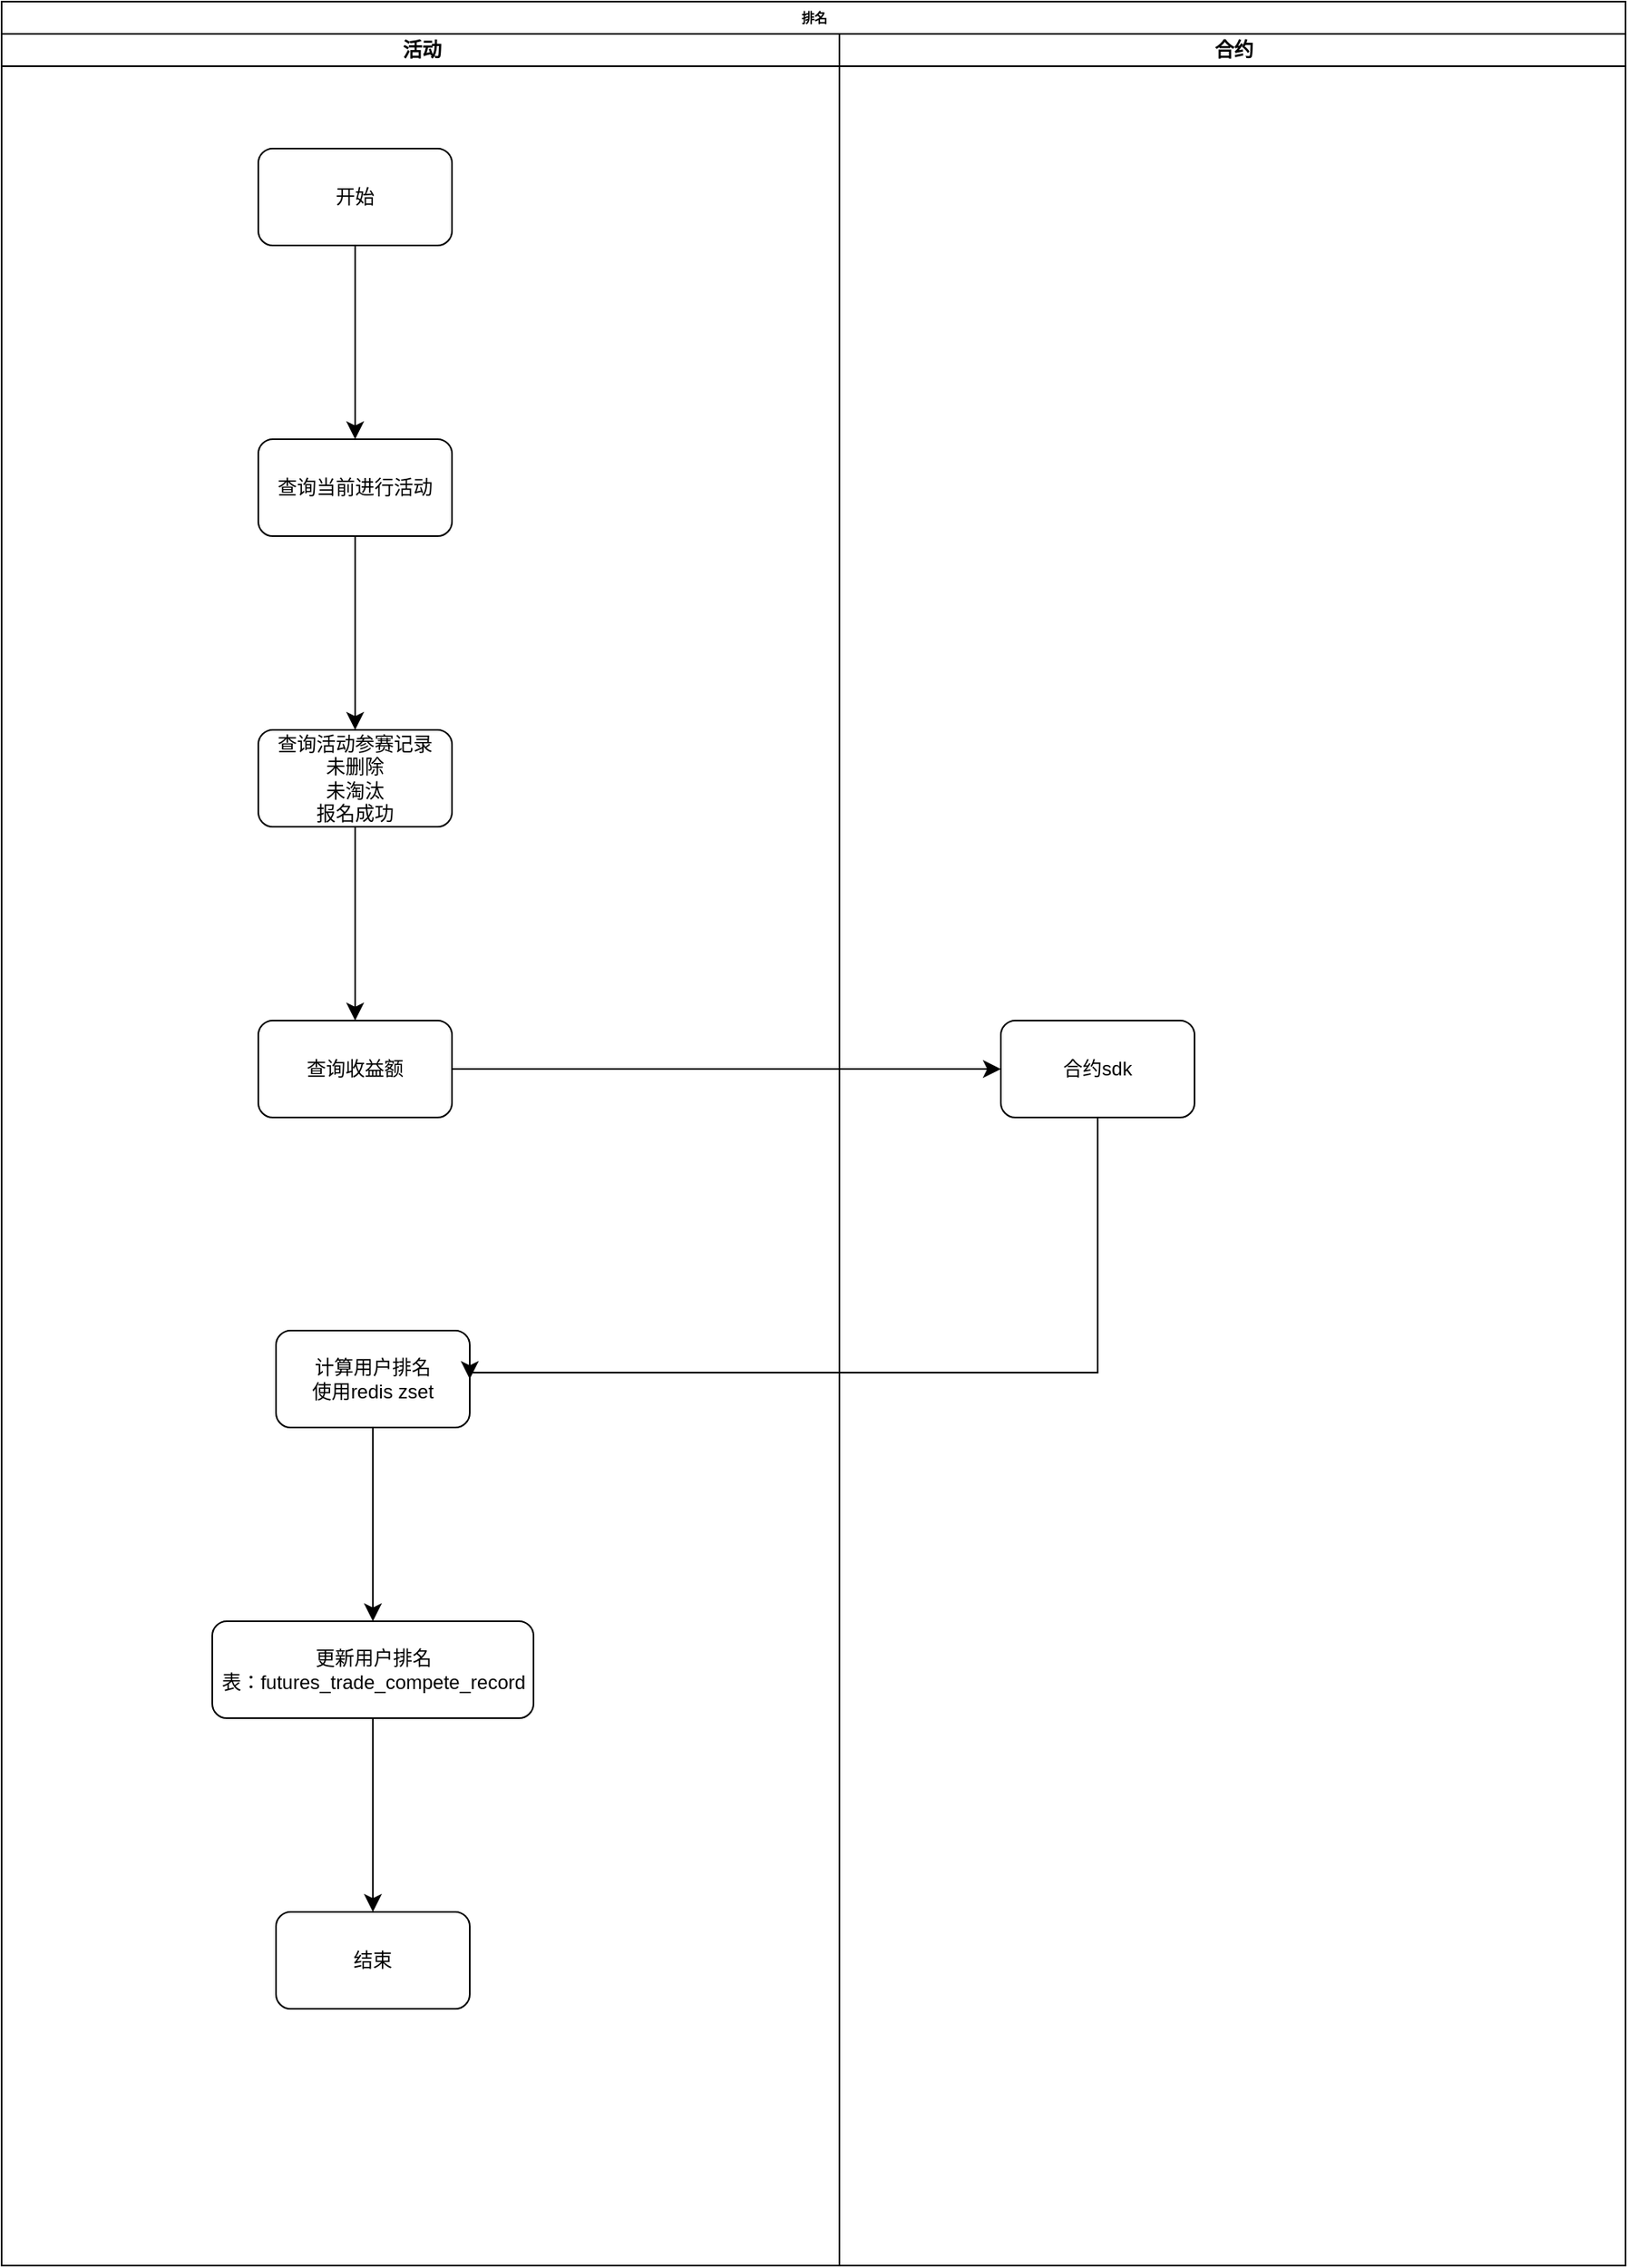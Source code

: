 <mxfile version="24.2.3" type="github">
  <diagram name="Page-1" id="74e2e168-ea6b-b213-b513-2b3c1d86103e">
    <mxGraphModel dx="954" dy="739" grid="0" gridSize="10" guides="1" tooltips="1" connect="1" arrows="1" fold="1" page="1" pageScale="1" pageWidth="1100" pageHeight="850" background="none" math="0" shadow="0">
      <root>
        <mxCell id="0" />
        <mxCell id="1" parent="0" />
        <mxCell id="77e6c97f196da883-1" value="排名" style="swimlane;html=1;childLayout=stackLayout;startSize=20;rounded=0;shadow=0;labelBackgroundColor=none;strokeWidth=1;fontFamily=Verdana;fontSize=8;align=center;" parent="1" vertex="1">
          <mxGeometry x="70" y="40" width="1006" height="1402" as="geometry" />
        </mxCell>
        <mxCell id="77e6c97f196da883-2" value="活动" style="swimlane;html=1;startSize=20;" parent="77e6c97f196da883-1" vertex="1">
          <mxGeometry y="20" width="519" height="1382" as="geometry" />
        </mxCell>
        <mxCell id="7HxZAh4jDL76YrdutOJW-3" value="" style="edgeStyle=none;curved=1;rounded=0;orthogonalLoop=1;jettySize=auto;html=1;fontSize=12;startSize=8;endSize=8;" edge="1" parent="77e6c97f196da883-2" source="7HxZAh4jDL76YrdutOJW-1" target="7HxZAh4jDL76YrdutOJW-2">
          <mxGeometry relative="1" as="geometry" />
        </mxCell>
        <mxCell id="7HxZAh4jDL76YrdutOJW-1" value="开始" style="rounded=1;whiteSpace=wrap;html=1;" vertex="1" parent="77e6c97f196da883-2">
          <mxGeometry x="159" y="71" width="120" height="60" as="geometry" />
        </mxCell>
        <mxCell id="7HxZAh4jDL76YrdutOJW-5" value="" style="edgeStyle=none;curved=1;rounded=0;orthogonalLoop=1;jettySize=auto;html=1;fontSize=12;startSize=8;endSize=8;" edge="1" parent="77e6c97f196da883-2" source="7HxZAh4jDL76YrdutOJW-2" target="7HxZAh4jDL76YrdutOJW-4">
          <mxGeometry relative="1" as="geometry" />
        </mxCell>
        <mxCell id="7HxZAh4jDL76YrdutOJW-2" value="查询当前进行活动" style="whiteSpace=wrap;html=1;rounded=1;" vertex="1" parent="77e6c97f196da883-2">
          <mxGeometry x="159" y="251" width="120" height="60" as="geometry" />
        </mxCell>
        <mxCell id="7HxZAh4jDL76YrdutOJW-7" value="" style="edgeStyle=none;curved=1;rounded=0;orthogonalLoop=1;jettySize=auto;html=1;fontSize=12;startSize=8;endSize=8;" edge="1" parent="77e6c97f196da883-2" source="7HxZAh4jDL76YrdutOJW-4" target="7HxZAh4jDL76YrdutOJW-6">
          <mxGeometry relative="1" as="geometry" />
        </mxCell>
        <mxCell id="7HxZAh4jDL76YrdutOJW-4" value="查询活动参赛记录&lt;div&gt;未删除&lt;/div&gt;&lt;div&gt;未淘汰&lt;/div&gt;&lt;div&gt;报名成功&lt;/div&gt;" style="whiteSpace=wrap;html=1;rounded=1;" vertex="1" parent="77e6c97f196da883-2">
          <mxGeometry x="159" y="431" width="120" height="60" as="geometry" />
        </mxCell>
        <mxCell id="7HxZAh4jDL76YrdutOJW-6" value="查询收益额" style="whiteSpace=wrap;html=1;rounded=1;" vertex="1" parent="77e6c97f196da883-2">
          <mxGeometry x="159" y="611" width="120" height="60" as="geometry" />
        </mxCell>
        <mxCell id="7HxZAh4jDL76YrdutOJW-14" value="" style="edgeStyle=none;curved=1;rounded=0;orthogonalLoop=1;jettySize=auto;html=1;fontSize=12;startSize=8;endSize=8;" edge="1" parent="77e6c97f196da883-2" source="7HxZAh4jDL76YrdutOJW-10" target="7HxZAh4jDL76YrdutOJW-13">
          <mxGeometry relative="1" as="geometry" />
        </mxCell>
        <mxCell id="7HxZAh4jDL76YrdutOJW-10" value="计算用户排名&lt;div&gt;使用redis zset&lt;/div&gt;" style="whiteSpace=wrap;html=1;rounded=1;" vertex="1" parent="77e6c97f196da883-2">
          <mxGeometry x="170" y="803" width="120" height="60" as="geometry" />
        </mxCell>
        <mxCell id="7HxZAh4jDL76YrdutOJW-17" value="" style="edgeStyle=none;curved=1;rounded=0;orthogonalLoop=1;jettySize=auto;html=1;fontSize=12;startSize=8;endSize=8;" edge="1" parent="77e6c97f196da883-2" source="7HxZAh4jDL76YrdutOJW-13" target="7HxZAh4jDL76YrdutOJW-16">
          <mxGeometry relative="1" as="geometry" />
        </mxCell>
        <mxCell id="7HxZAh4jDL76YrdutOJW-13" value="更新用户排名&lt;div&gt;表：futures_trade_compete_record&lt;/div&gt;" style="whiteSpace=wrap;html=1;rounded=1;" vertex="1" parent="77e6c97f196da883-2">
          <mxGeometry x="130.5" y="983" width="199" height="60" as="geometry" />
        </mxCell>
        <mxCell id="7HxZAh4jDL76YrdutOJW-16" value="&lt;div&gt;结束&lt;/div&gt;" style="whiteSpace=wrap;html=1;rounded=1;" vertex="1" parent="77e6c97f196da883-2">
          <mxGeometry x="170" y="1163" width="120" height="60" as="geometry" />
        </mxCell>
        <mxCell id="77e6c97f196da883-3" value="合约" style="swimlane;html=1;startSize=20;" parent="77e6c97f196da883-1" vertex="1">
          <mxGeometry x="519" y="20" width="487" height="1382" as="geometry" />
        </mxCell>
        <mxCell id="7HxZAh4jDL76YrdutOJW-8" value="合约sdk" style="whiteSpace=wrap;html=1;rounded=1;" vertex="1" parent="77e6c97f196da883-3">
          <mxGeometry x="100" y="611" width="120" height="60" as="geometry" />
        </mxCell>
        <mxCell id="7HxZAh4jDL76YrdutOJW-9" value="" style="edgeStyle=none;curved=1;rounded=0;orthogonalLoop=1;jettySize=auto;html=1;fontSize=12;startSize=8;endSize=8;" edge="1" parent="77e6c97f196da883-1" source="7HxZAh4jDL76YrdutOJW-6" target="7HxZAh4jDL76YrdutOJW-8">
          <mxGeometry relative="1" as="geometry" />
        </mxCell>
        <mxCell id="7HxZAh4jDL76YrdutOJW-12" value="" style="edgeStyle=segmentEdgeStyle;endArrow=classic;html=1;curved=0;rounded=0;endSize=8;startSize=8;sourcePerimeterSpacing=0;targetPerimeterSpacing=0;fontSize=12;exitX=0.5;exitY=1;exitDx=0;exitDy=0;entryX=1;entryY=0.5;entryDx=0;entryDy=0;" edge="1" parent="77e6c97f196da883-1" source="7HxZAh4jDL76YrdutOJW-8" target="7HxZAh4jDL76YrdutOJW-10">
          <mxGeometry width="140" relative="1" as="geometry">
            <mxPoint x="265" y="738" as="sourcePoint" />
            <mxPoint x="405" y="798" as="targetPoint" />
            <Array as="points">
              <mxPoint x="679" y="849" />
              <mxPoint x="290" y="849" />
            </Array>
          </mxGeometry>
        </mxCell>
      </root>
    </mxGraphModel>
  </diagram>
</mxfile>
